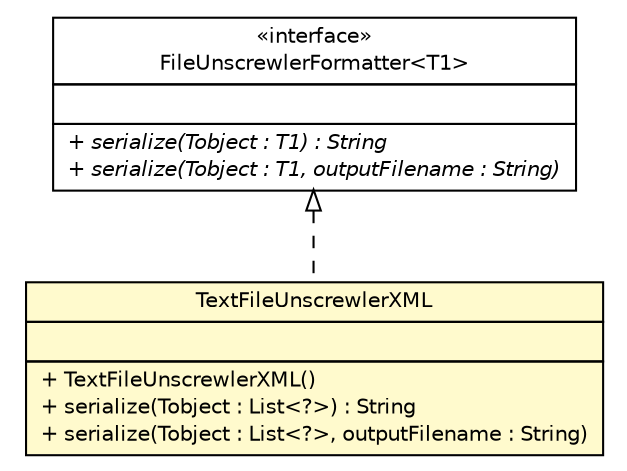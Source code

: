 #!/usr/local/bin/dot
#
# Class diagram 
# Generated by UMLGraph version R5_6-24-gf6e263 (http://www.umlgraph.org/)
#

digraph G {
	edge [fontname="Helvetica",fontsize=10,labelfontname="Helvetica",labelfontsize=10];
	node [fontname="Helvetica",fontsize=10,shape=plaintext];
	nodesep=0.25;
	ranksep=0.5;
	// org.apache.clusterbr.proc.imp.format.TextFileUnscrewlerXML
	c451 [label=<<table title="org.apache.clusterbr.proc.imp.format.TextFileUnscrewlerXML" border="0" cellborder="1" cellspacing="0" cellpadding="2" port="p" bgcolor="lemonChiffon" href="./TextFileUnscrewlerXML.html">
		<tr><td><table border="0" cellspacing="0" cellpadding="1">
<tr><td align="center" balign="center"> TextFileUnscrewlerXML </td></tr>
		</table></td></tr>
		<tr><td><table border="0" cellspacing="0" cellpadding="1">
<tr><td align="left" balign="left">  </td></tr>
		</table></td></tr>
		<tr><td><table border="0" cellspacing="0" cellpadding="1">
<tr><td align="left" balign="left"> + TextFileUnscrewlerXML() </td></tr>
<tr><td align="left" balign="left"> + serialize(Tobject : List&lt;?&gt;) : String </td></tr>
<tr><td align="left" balign="left"> + serialize(Tobject : List&lt;?&gt;, outputFilename : String) </td></tr>
		</table></td></tr>
		</table>>, URL="./TextFileUnscrewlerXML.html", fontname="Helvetica", fontcolor="black", fontsize=10.0];
	// org.apache.clusterbr.proc.contract.FileUnscrewlerFormatter<T1>
	c455 [label=<<table title="org.apache.clusterbr.proc.contract.FileUnscrewlerFormatter" border="0" cellborder="1" cellspacing="0" cellpadding="2" port="p" href="../../contract/FileUnscrewlerFormatter.html">
		<tr><td><table border="0" cellspacing="0" cellpadding="1">
<tr><td align="center" balign="center"> &#171;interface&#187; </td></tr>
<tr><td align="center" balign="center"> FileUnscrewlerFormatter&lt;T1&gt; </td></tr>
		</table></td></tr>
		<tr><td><table border="0" cellspacing="0" cellpadding="1">
<tr><td align="left" balign="left">  </td></tr>
		</table></td></tr>
		<tr><td><table border="0" cellspacing="0" cellpadding="1">
<tr><td align="left" balign="left"><font face="Helvetica-Oblique" point-size="10.0"> + serialize(Tobject : T1) : String </font></td></tr>
<tr><td align="left" balign="left"><font face="Helvetica-Oblique" point-size="10.0"> + serialize(Tobject : T1, outputFilename : String) </font></td></tr>
		</table></td></tr>
		</table>>, URL="../../contract/FileUnscrewlerFormatter.html", fontname="Helvetica", fontcolor="black", fontsize=10.0];
	//org.apache.clusterbr.proc.imp.format.TextFileUnscrewlerXML implements org.apache.clusterbr.proc.contract.FileUnscrewlerFormatter<T1>
	c455:p -> c451:p [dir=back,arrowtail=empty,style=dashed];
}

